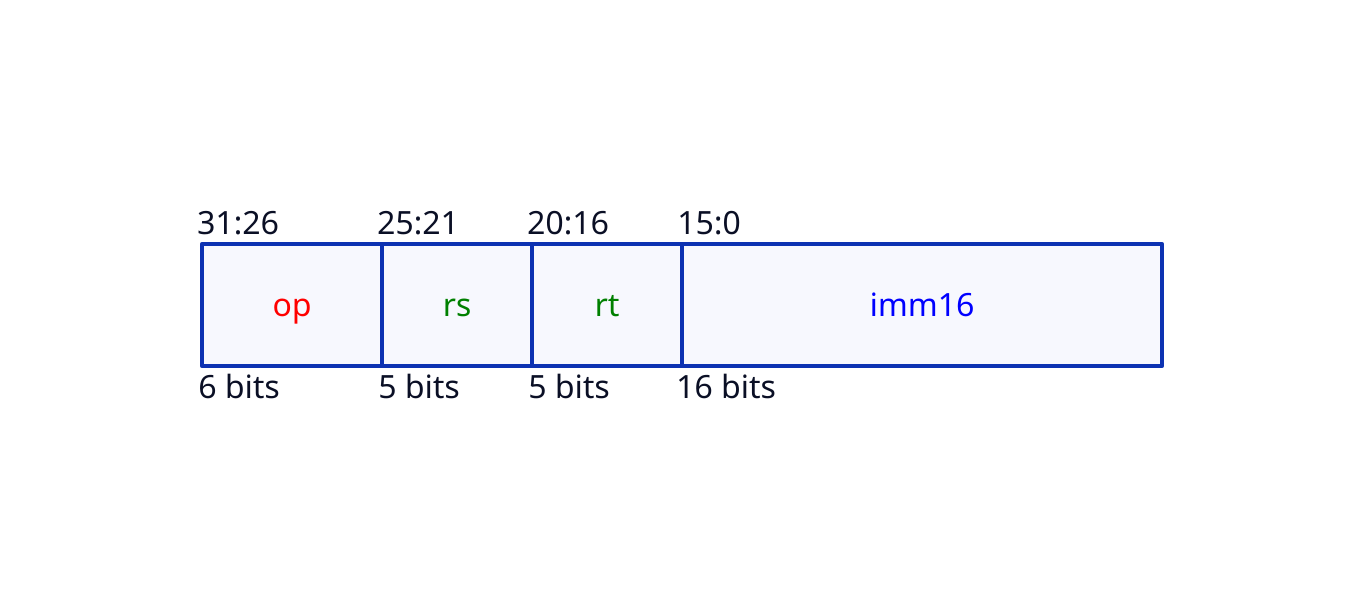 # Specified so that objects are written in column-dominant order
# The widths are the number of bits in the field multiplied by 15
grid-columns: 6
grid-rows: 3
grid-gap: 0

classes: {
  control: {
    style.font-color: red
  }
  register: {
    width: 75
    style.font-color: green
  }
  data: {
    style.font-color: blue
  }
}

"31:26": {shape: text}
op: {
  width: 90
  class: control
}
size0: 6 bits {shape: text}

"25:21": {shape: text}
rs.class: register
size1: 5 bits {shape: text}

"20:16": {shape: text}
rt.class: register
size2: 5 bits {shape: text}

"15:0": {shape: text}
imm16: {
  width: 240
  class: data
}
size3: 16 bits {shape: text}
